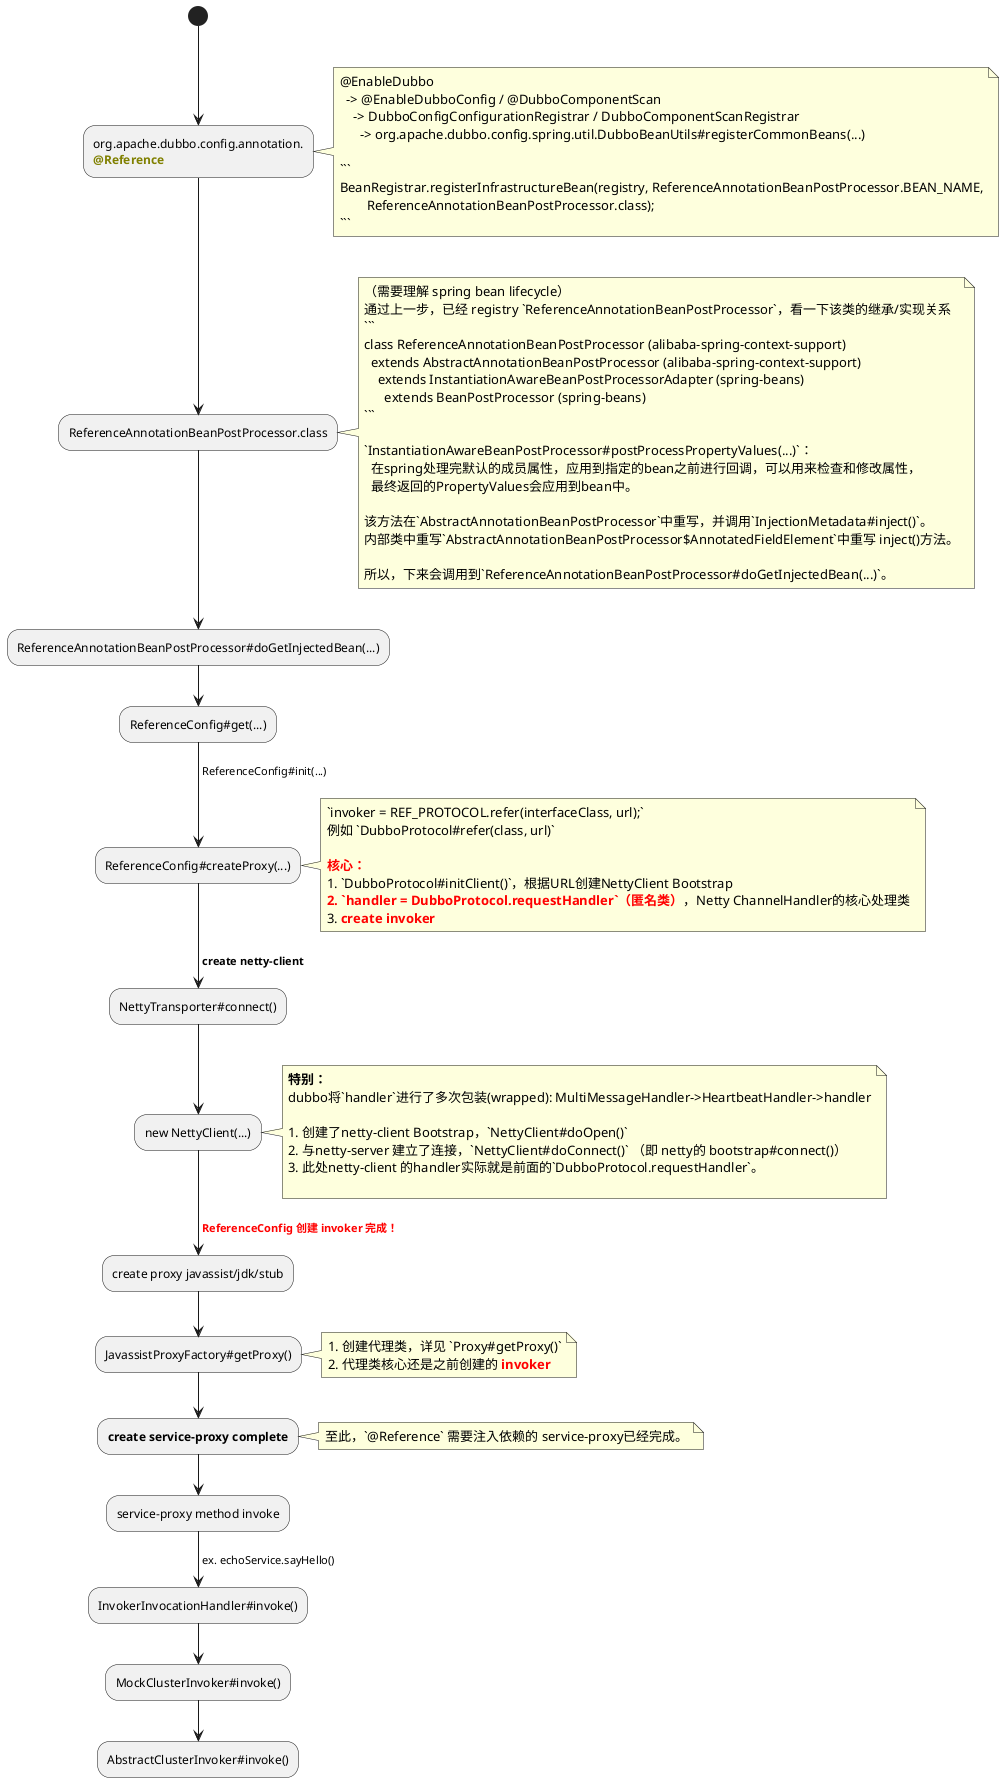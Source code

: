 @startuml
(*)  --> "org.apache.dubbo.config.annotation.
    <color:808000>**@Reference**</color>"
note right
@EnableDubbo
  -> @EnableDubboConfig / @DubboComponentScan
    -> DubboConfigConfigurationRegistrar / DubboComponentScanRegistrar
      -> org.apache.dubbo.config.spring.util.DubboBeanUtils#registerCommonBeans(...)

```
BeanRegistrar.registerInfrastructureBean(registry, ReferenceAnnotationBeanPostProcessor.BEAN_NAME,
        ReferenceAnnotationBeanPostProcessor.class);
```
end note

--> "ReferenceAnnotationBeanPostProcessor.class"
note right
（需要理解 spring bean lifecycle）
通过上一步，已经 registry `ReferenceAnnotationBeanPostProcessor`，看一下该类的继承/实现关系
```
class ReferenceAnnotationBeanPostProcessor (alibaba-spring-context-support)
  extends AbstractAnnotationBeanPostProcessor (alibaba-spring-context-support)
    extends InstantiationAwareBeanPostProcessorAdapter (spring-beans)
      extends BeanPostProcessor (spring-beans)
```

`InstantiationAwareBeanPostProcessor#postProcessPropertyValues(...)`：
  在spring处理完默认的成员属性，应用到指定的bean之前进行回调，可以用来检查和修改属性，
  最终返回的PropertyValues会应用到bean中。

该方法在`AbstractAnnotationBeanPostProcessor`中重写，并调用`InjectionMetadata#inject()`。
内部类中重写`AbstractAnnotationBeanPostProcessor$AnnotatedFieldElement`中重写 inject()方法。

所以，下来会调用到`ReferenceAnnotationBeanPostProcessor#doGetInjectedBean(...)`。
end note

--> "ReferenceAnnotationBeanPostProcessor#doGetInjectedBean(...)"

--> "ReferenceConfig#get(...)"

-->[ ReferenceConfig#init(...) ] "ReferenceConfig#createProxy(...)"
note right
`invoker = REF_PROTOCOL.refer(interfaceClass, url);`
例如 `DubboProtocol#refer(class, url)`

<color:red>**核心：**</color>
1. `DubboProtocol#initClient()`，根据URL创建NettyClient Bootstrap
<color:red>**2. `handler = DubboProtocol.requestHandler`（匿名类）**</color>，Netty ChannelHandler的核心处理类
3. <color:red>**create invoker**</color>
endnote

-->[ **create netty-client**] "NettyTransporter#connect()"

--> "new NettyClient(...)"
note right
**特别：**
dubbo将`handler`进行了多次包装(wrapped): MultiMessageHandler->HeartbeatHandler->handler

1. 创建了netty-client Bootstrap，`NettyClient#doOpen()`
2. 与netty-server 建立了连接，`NettyClient#doConnect()` （即 netty的 bootstrap#connect()）
3. 此处netty-client 的handler实际就是前面的`DubboProtocol.requestHandler`。

endnote

-->[ <color:red>**ReferenceConfig 创建 invoker 完成！**</color>] "create proxy javassist/jdk/stub"

--> "JavassistProxyFactory#getProxy()"
note right
1. 创建代理类，详见 `Proxy#getProxy()`
2. 代理类核心还是之前创建的 <color:red>**invoker**</color>
endnote

--> "**create service-proxy complete**"
note right
至此，`@Reference` 需要注入依赖的 service-proxy已经完成。
endnote

--> "service-proxy method invoke"

-->[ ex. echoService.sayHello()] "InvokerInvocationHandler#invoke()"

--> "MockClusterInvoker#invoke()"

--> "AbstractClusterInvoker#invoke()"





@enduml